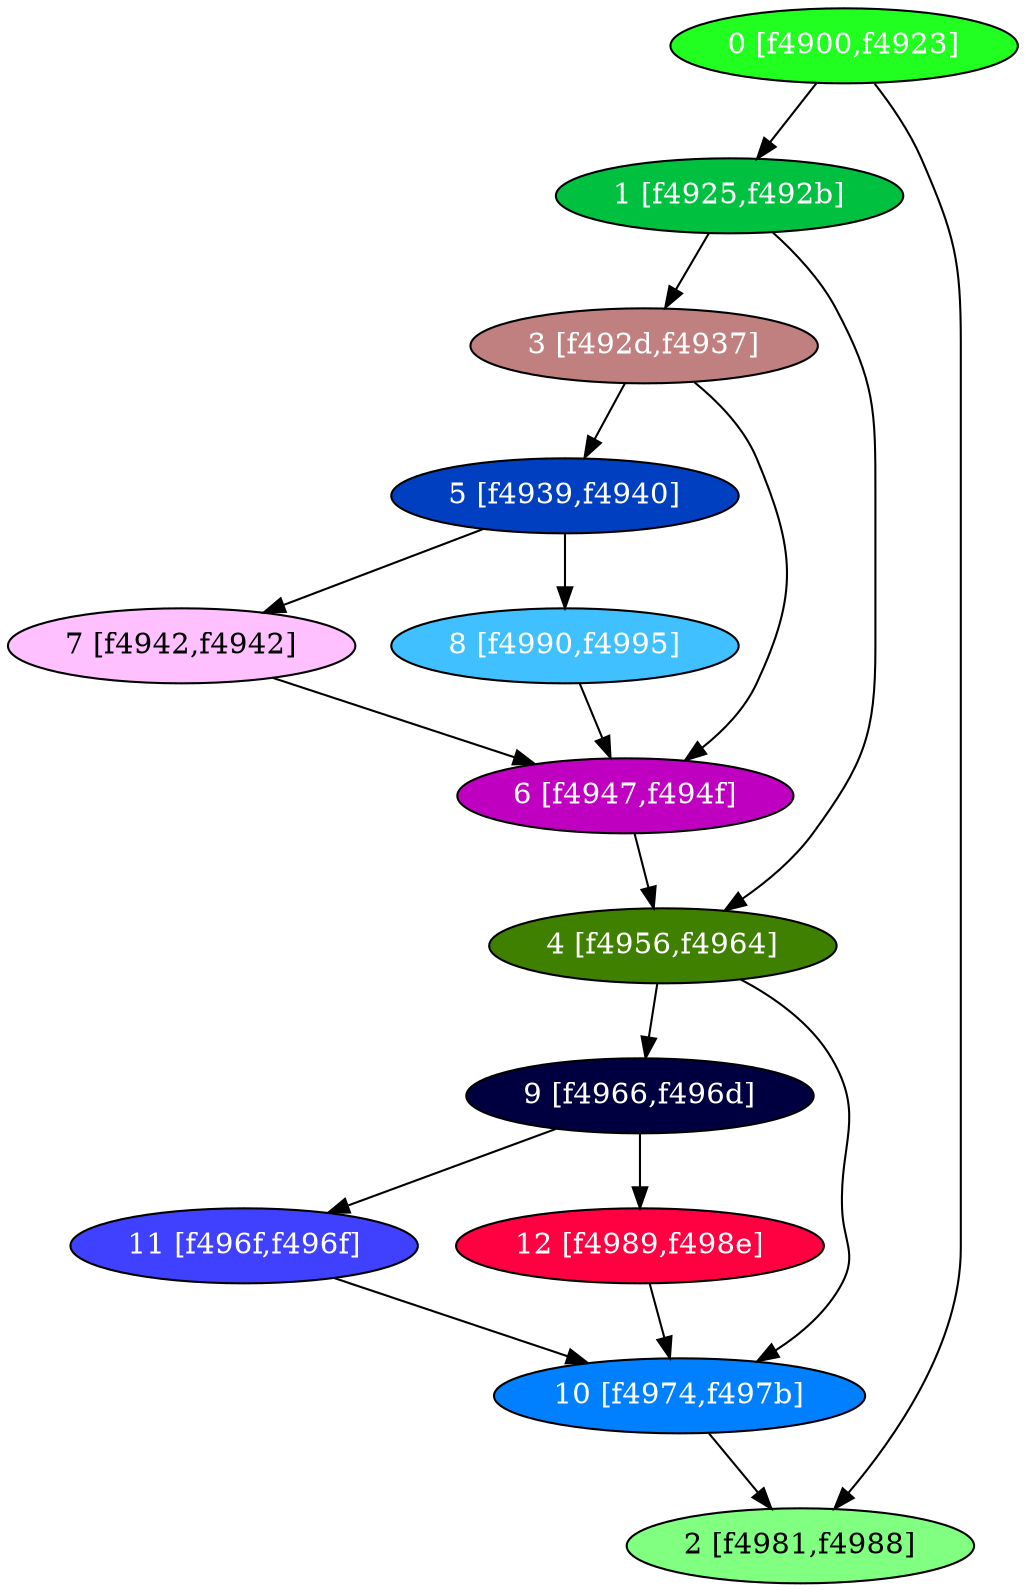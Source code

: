diGraph libnss3{
	libnss3_0  [style=filled fillcolor="#20FF20" fontcolor="#ffffff" shape=oval label="0 [f4900,f4923]"]
	libnss3_1  [style=filled fillcolor="#00C040" fontcolor="#ffffff" shape=oval label="1 [f4925,f492b]"]
	libnss3_2  [style=filled fillcolor="#80FF80" fontcolor="#000000" shape=oval label="2 [f4981,f4988]"]
	libnss3_3  [style=filled fillcolor="#C08080" fontcolor="#ffffff" shape=oval label="3 [f492d,f4937]"]
	libnss3_4  [style=filled fillcolor="#408000" fontcolor="#ffffff" shape=oval label="4 [f4956,f4964]"]
	libnss3_5  [style=filled fillcolor="#0040C0" fontcolor="#ffffff" shape=oval label="5 [f4939,f4940]"]
	libnss3_6  [style=filled fillcolor="#C000C0" fontcolor="#ffffff" shape=oval label="6 [f4947,f494f]"]
	libnss3_7  [style=filled fillcolor="#FFC0FF" fontcolor="#000000" shape=oval label="7 [f4942,f4942]"]
	libnss3_8  [style=filled fillcolor="#40C0FF" fontcolor="#ffffff" shape=oval label="8 [f4990,f4995]"]
	libnss3_9  [style=filled fillcolor="#000040" fontcolor="#ffffff" shape=oval label="9 [f4966,f496d]"]
	libnss3_a  [style=filled fillcolor="#0080FF" fontcolor="#ffffff" shape=oval label="10 [f4974,f497b]"]
	libnss3_b  [style=filled fillcolor="#4040FF" fontcolor="#ffffff" shape=oval label="11 [f496f,f496f]"]
	libnss3_c  [style=filled fillcolor="#FF0040" fontcolor="#ffffff" shape=oval label="12 [f4989,f498e]"]

	libnss3_0 -> libnss3_1
	libnss3_0 -> libnss3_2
	libnss3_1 -> libnss3_3
	libnss3_1 -> libnss3_4
	libnss3_3 -> libnss3_5
	libnss3_3 -> libnss3_6
	libnss3_4 -> libnss3_9
	libnss3_4 -> libnss3_a
	libnss3_5 -> libnss3_7
	libnss3_5 -> libnss3_8
	libnss3_6 -> libnss3_4
	libnss3_7 -> libnss3_6
	libnss3_8 -> libnss3_6
	libnss3_9 -> libnss3_b
	libnss3_9 -> libnss3_c
	libnss3_a -> libnss3_2
	libnss3_b -> libnss3_a
	libnss3_c -> libnss3_a
}